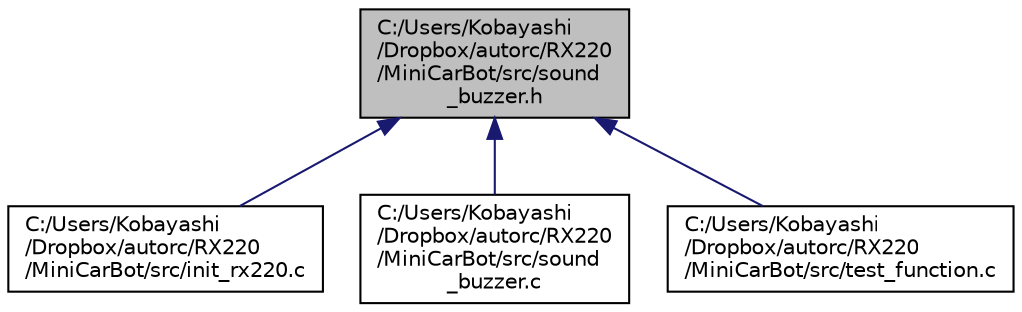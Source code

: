 digraph "C:/Users/Kobayashi/Dropbox/autorc/RX220/MiniCarBot/src/sound_buzzer.h"
{
 // LATEX_PDF_SIZE
  edge [fontname="Helvetica",fontsize="10",labelfontname="Helvetica",labelfontsize="10"];
  node [fontname="Helvetica",fontsize="10",shape=record];
  Node1 [label="C:/Users/Kobayashi\l/Dropbox/autorc/RX220\l/MiniCarBot/src/sound\l_buzzer.h",height=0.2,width=0.4,color="black", fillcolor="grey75", style="filled", fontcolor="black",tooltip="ブザーを駆動するための周波数可変の矩形波出力"];
  Node1 -> Node2 [dir="back",color="midnightblue",fontsize="10",style="solid",fontname="Helvetica"];
  Node2 [label="C:/Users/Kobayashi\l/Dropbox/autorc/RX220\l/MiniCarBot/src/init_rx220.c",height=0.2,width=0.4,color="black", fillcolor="white", style="filled",URL="$init__rx220_8c.html",tooltip=" "];
  Node1 -> Node3 [dir="back",color="midnightblue",fontsize="10",style="solid",fontname="Helvetica"];
  Node3 [label="C:/Users/Kobayashi\l/Dropbox/autorc/RX220\l/MiniCarBot/src/sound\l_buzzer.c",height=0.2,width=0.4,color="black", fillcolor="white", style="filled",URL="$sound__buzzer_8c.html",tooltip=" "];
  Node1 -> Node4 [dir="back",color="midnightblue",fontsize="10",style="solid",fontname="Helvetica"];
  Node4 [label="C:/Users/Kobayashi\l/Dropbox/autorc/RX220\l/MiniCarBot/src/test_function.c",height=0.2,width=0.4,color="black", fillcolor="white", style="filled",URL="$test__function_8c.html",tooltip=" "];
}
